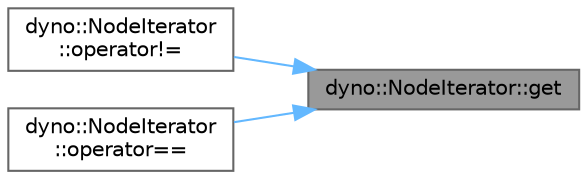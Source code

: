 digraph "dyno::NodeIterator::get"
{
 // LATEX_PDF_SIZE
  bgcolor="transparent";
  edge [fontname=Helvetica,fontsize=10,labelfontname=Helvetica,labelfontsize=10];
  node [fontname=Helvetica,fontsize=10,shape=box,height=0.2,width=0.4];
  rankdir="RL";
  Node1 [id="Node000001",label="dyno::NodeIterator::get",height=0.2,width=0.4,color="gray40", fillcolor="grey60", style="filled", fontcolor="black",tooltip=" "];
  Node1 -> Node2 [id="edge1_Node000001_Node000002",dir="back",color="steelblue1",style="solid",tooltip=" "];
  Node2 [id="Node000002",label="dyno::NodeIterator\l::operator!=",height=0.2,width=0.4,color="grey40", fillcolor="white", style="filled",URL="$classdyno_1_1_node_iterator.html#a6ffc40f767a577ab8f5e2e80066016ad",tooltip=" "];
  Node1 -> Node3 [id="edge2_Node000001_Node000003",dir="back",color="steelblue1",style="solid",tooltip=" "];
  Node3 [id="Node000003",label="dyno::NodeIterator\l::operator==",height=0.2,width=0.4,color="grey40", fillcolor="white", style="filled",URL="$classdyno_1_1_node_iterator.html#a12d2b9044bced7682ab6aead325b2072",tooltip=" "];
}
